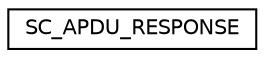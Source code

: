 digraph "Graphical Class Hierarchy"
{
  edge [fontname="Helvetica",fontsize="10",labelfontname="Helvetica",labelfontsize="10"];
  node [fontname="Helvetica",fontsize="10",shape=record];
  rankdir="LR";
  Node1 [label="SC_APDU_RESPONSE",height=0.2,width=0.4,color="black", fillcolor="white", style="filled",URL="$struct_s_c___a_p_d_u___r_e_s_p_o_n_s_e.html"];
}
